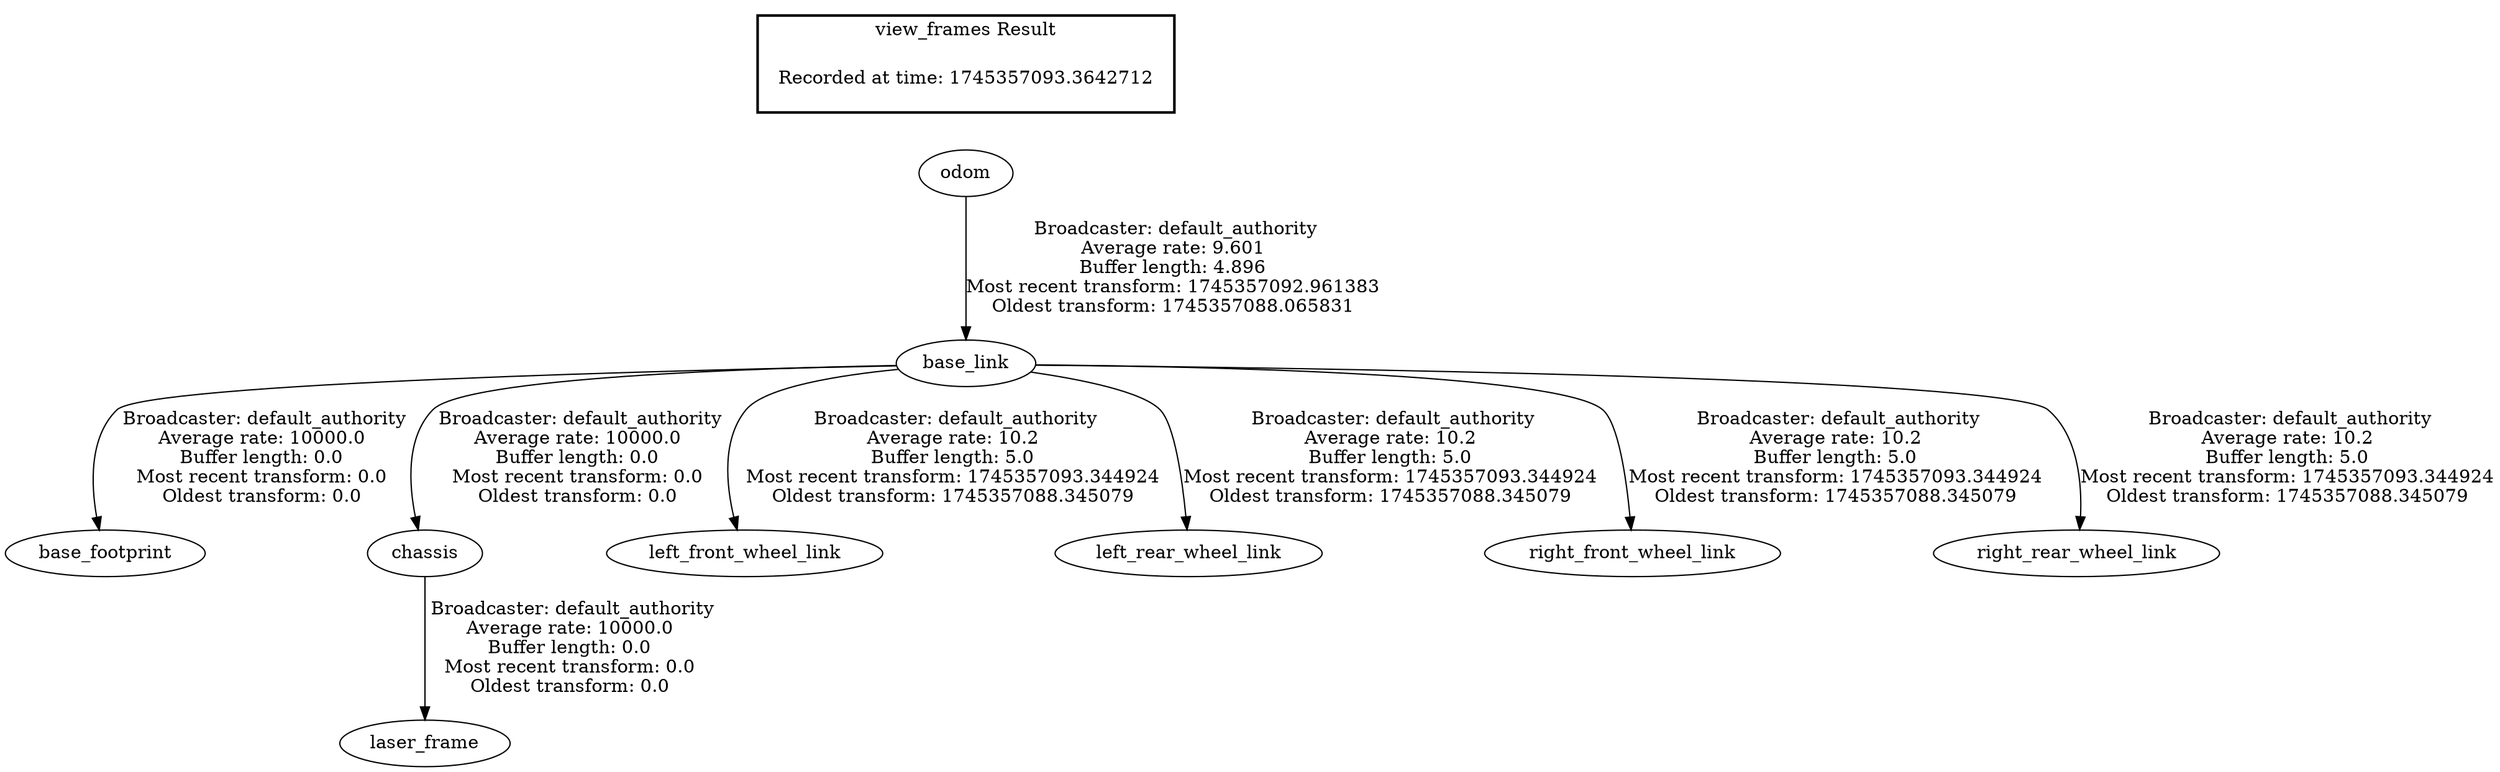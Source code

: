 digraph G {
"odom" -> "base_link"[label=" Broadcaster: default_authority\nAverage rate: 9.601\nBuffer length: 4.896\nMost recent transform: 1745357092.961383\nOldest transform: 1745357088.065831\n"];
"base_link" -> "base_footprint"[label=" Broadcaster: default_authority\nAverage rate: 10000.0\nBuffer length: 0.0\nMost recent transform: 0.0\nOldest transform: 0.0\n"];
"base_link" -> "chassis"[label=" Broadcaster: default_authority\nAverage rate: 10000.0\nBuffer length: 0.0\nMost recent transform: 0.0\nOldest transform: 0.0\n"];
"chassis" -> "laser_frame"[label=" Broadcaster: default_authority\nAverage rate: 10000.0\nBuffer length: 0.0\nMost recent transform: 0.0\nOldest transform: 0.0\n"];
"base_link" -> "left_front_wheel_link"[label=" Broadcaster: default_authority\nAverage rate: 10.2\nBuffer length: 5.0\nMost recent transform: 1745357093.344924\nOldest transform: 1745357088.345079\n"];
"base_link" -> "left_rear_wheel_link"[label=" Broadcaster: default_authority\nAverage rate: 10.2\nBuffer length: 5.0\nMost recent transform: 1745357093.344924\nOldest transform: 1745357088.345079\n"];
"base_link" -> "right_front_wheel_link"[label=" Broadcaster: default_authority\nAverage rate: 10.2\nBuffer length: 5.0\nMost recent transform: 1745357093.344924\nOldest transform: 1745357088.345079\n"];
"base_link" -> "right_rear_wheel_link"[label=" Broadcaster: default_authority\nAverage rate: 10.2\nBuffer length: 5.0\nMost recent transform: 1745357093.344924\nOldest transform: 1745357088.345079\n"];
edge [style=invis];
 subgraph cluster_legend { style=bold; color=black; label ="view_frames Result";
"Recorded at time: 1745357093.3642712"[ shape=plaintext ] ;
}->"odom";
}